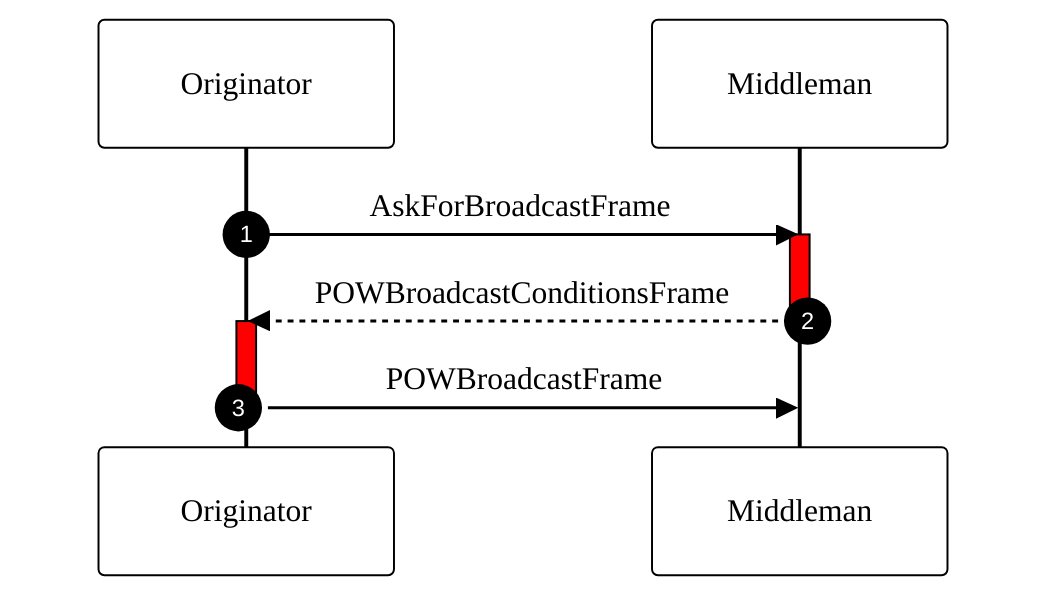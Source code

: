 %%{
  init: {
    'theme': 'base',
    'themeVariables': {
      'activationBorderColor':'#000',
      'activationBkgColor':'#F00',
      'primaryColor': '#FFF',
      'primaryTextColor': '#000',
      'primaryBorderColor': '#000',
      'lineColor': '#000',
      'secondaryColor': '#FFF',
      'labelBoxBorderColor':'#F00',
      'tertiaryColor': '#000',
      'fontFamily':'Times New Roman'
    }
  }
}%%
sequenceDiagram
    autonumber
    Originator->>Middleman: AskForBroadcastFrame
    activate Middleman
    Middleman-->>Originator: POWBroadcastConditionsFrame
    deactivate Middleman
    activate Originator
    Originator->>Middleman: POWBroadcastFrame
    deactivate Originator